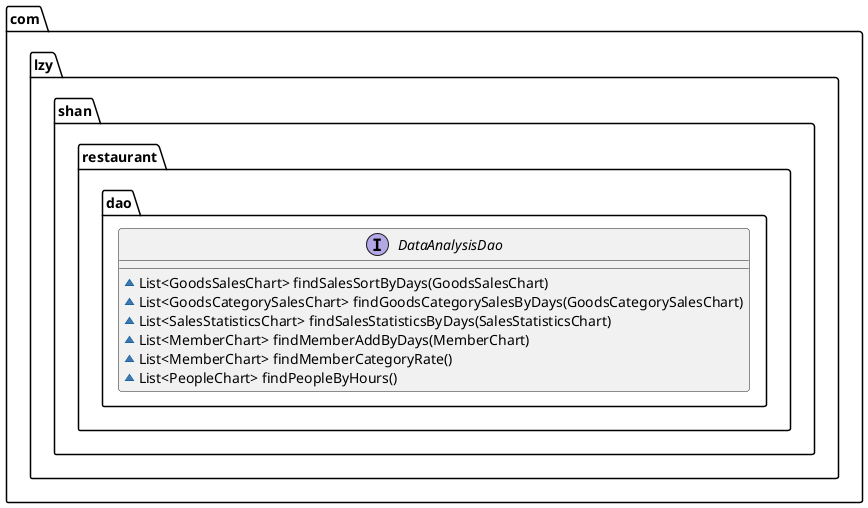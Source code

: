@startuml
interface com.lzy.shan.restaurant.dao.DataAnalysisDao {
~ List<GoodsSalesChart> findSalesSortByDays(GoodsSalesChart)
~ List<GoodsCategorySalesChart> findGoodsCategorySalesByDays(GoodsCategorySalesChart)
~ List<SalesStatisticsChart> findSalesStatisticsByDays(SalesStatisticsChart)
~ List<MemberChart> findMemberAddByDays(MemberChart)
~ List<MemberChart> findMemberCategoryRate()
~ List<PeopleChart> findPeopleByHours()
}
@enduml